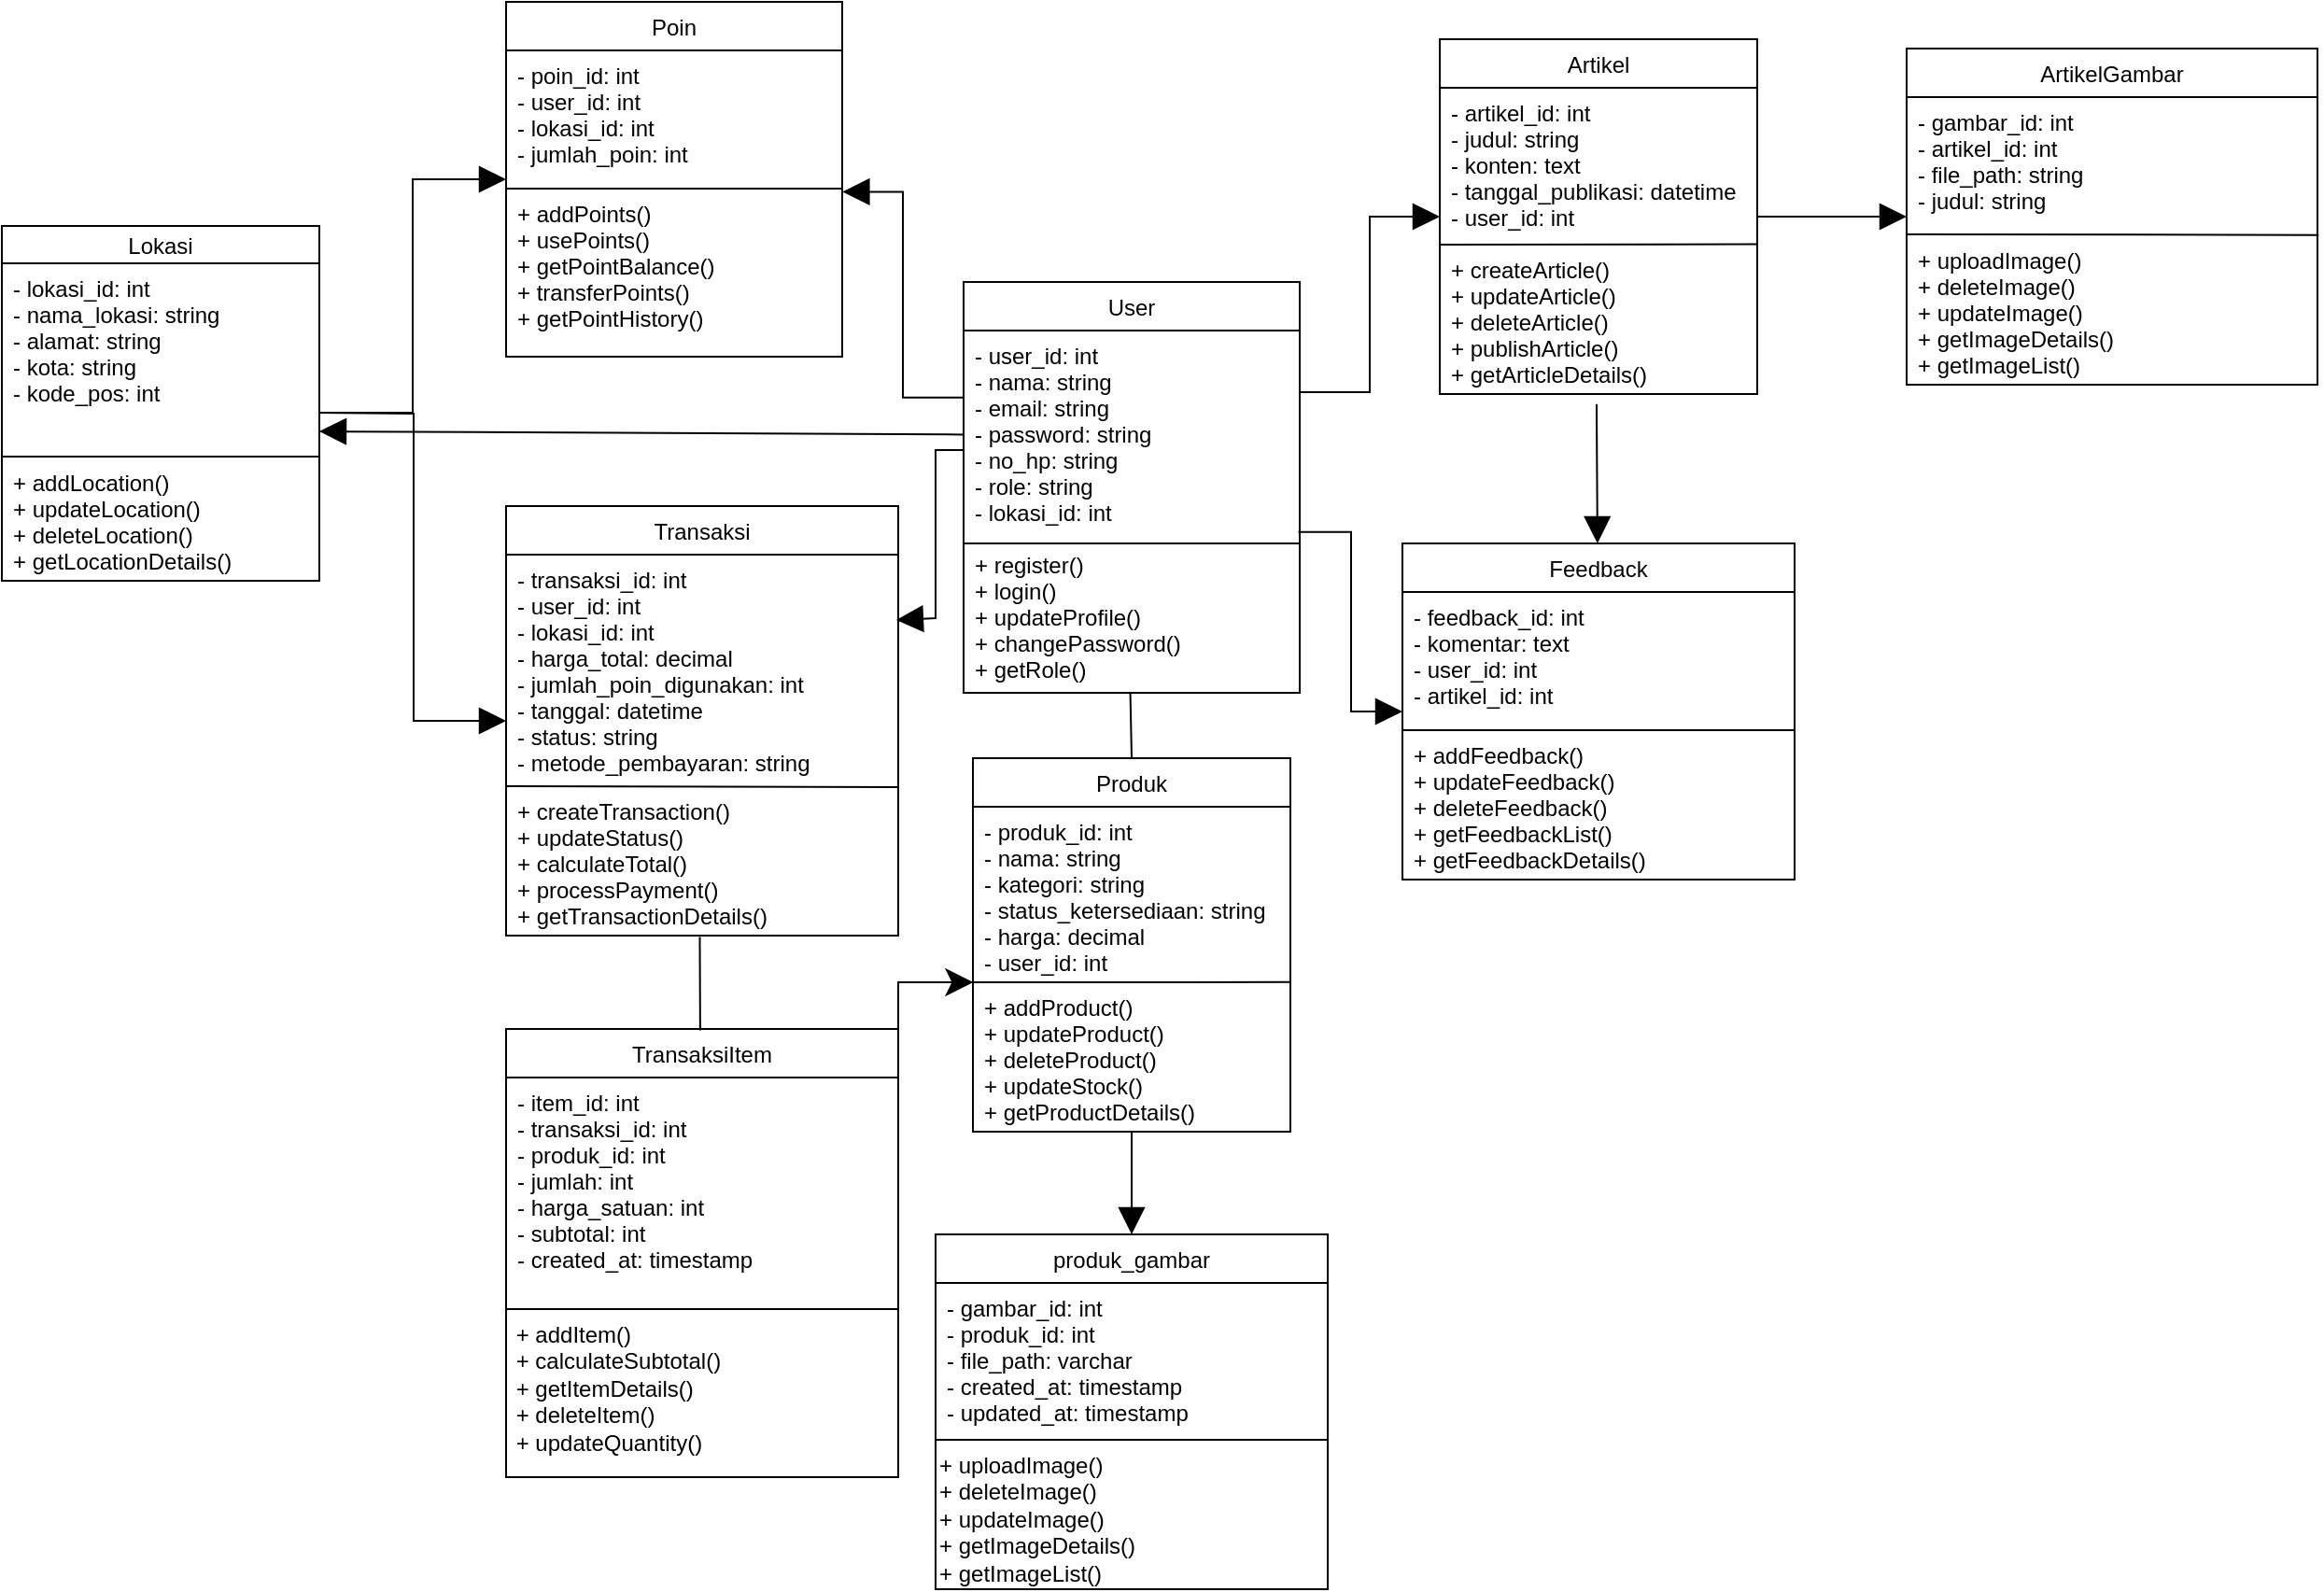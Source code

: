 <mxfile>
  <diagram id="EcoZense_Class_Diagram" name="EcoZense Class Diagram">
    <mxGraphModel dx="1459" dy="1494" grid="1" gridSize="10" guides="1" tooltips="1" connect="1" arrows="1" fold="1" page="1" pageScale="1" pageWidth="827" pageHeight="1169" math="0" shadow="0">
      <root>
        <mxCell id="0" />
        <mxCell id="1" parent="0" />
        <mxCell id="Lokasi" value="Lokasi" style="swimlane;fontStyle=0;childLayout=stackLayout;horizontal=1;startSize=20;horizontalStack=0;resizeParent=1;resizeParentMax=0;resizeLast=0;collapsible=1;marginBottom=0;" parent="1" vertex="1">
          <mxGeometry x="-540" y="10" width="170" height="190" as="geometry" />
        </mxCell>
        <mxCell id="Lokasi_Attributes" value="- lokasi_id: int&#xa;- nama_lokasi: string&#xa;- alamat: string&#xa;- kota: string&#xa;- kode_pos: int" style="text;strokeColor=none;fillColor=none;align=left;verticalAlign=top;spacingLeft=4;spacingRight=4;overflow=hidden;rotatable=0;points=[[0,0.5],[1,0.5]];portConstraint=eastwest;" parent="Lokasi" vertex="1">
          <mxGeometry y="20" width="170" height="104" as="geometry" />
        </mxCell>
        <mxCell id="4" value="" style="endArrow=none;html=1;" edge="1" parent="Lokasi">
          <mxGeometry width="50" height="50" relative="1" as="geometry">
            <mxPoint y="123.52" as="sourcePoint" />
            <mxPoint x="170.34" y="123.52" as="targetPoint" />
          </mxGeometry>
        </mxCell>
        <mxCell id="Lokasi_Operations" value="+ addLocation() &#xa;+ updateLocation() &#xa;+ deleteLocation() &#xa;+ getLocationDetails()" style="text;strokeColor=none;fillColor=none;align=left;verticalAlign=top;spacingLeft=4;spacingRight=4;overflow=hidden;rotatable=0;points=[[0,0.5],[1,0.5]];portConstraint=eastwest;" parent="Lokasi" vertex="1">
          <mxGeometry y="124" width="170" height="66" as="geometry" />
        </mxCell>
        <mxCell id="Artikel" value="Artikel" style="swimlane;fontStyle=0;childLayout=stackLayout;horizontal=1;startSize=26;horizontalStack=0;resizeParent=1;resizeParentMax=0;resizeLast=0;collapsible=1;marginBottom=0;" parent="1" vertex="1">
          <mxGeometry x="230" y="-90" width="170" height="190" as="geometry" />
        </mxCell>
        <mxCell id="Artikel_Attributes" value="- artikel_id: int&#xa;- judul: string&#xa;- konten: text&#xa;- tanggal_publikasi: datetime&#xa;- user_id: int" style="text;strokeColor=none;fillColor=none;align=left;verticalAlign=top;spacingLeft=4;spacingRight=4;overflow=hidden;rotatable=0;points=[[0,0.5],[1,0.5]];portConstraint=eastwest;" parent="Artikel" vertex="1">
          <mxGeometry y="26" width="170" height="84" as="geometry" />
        </mxCell>
        <mxCell id="62" value="" style="endArrow=none;html=1;entryX=1.003;entryY=-0.003;entryDx=0;entryDy=0;entryPerimeter=0;" edge="1" parent="Artikel" target="Artikel_Operations">
          <mxGeometry width="50" height="50" relative="1" as="geometry">
            <mxPoint y="110" as="sourcePoint" />
            <mxPoint x="50" y="110" as="targetPoint" />
          </mxGeometry>
        </mxCell>
        <mxCell id="Artikel_Operations" value="+ createArticle() &#xa;+ updateArticle() &#xa;+ deleteArticle() &#xa;+ publishArticle() &#xa;+ getArticleDetails()" style="text;strokeColor=none;fillColor=none;align=left;verticalAlign=top;spacingLeft=4;spacingRight=4;overflow=hidden;rotatable=0;points=[[0,0.5],[1,0.5]];portConstraint=eastwest;" parent="Artikel" vertex="1">
          <mxGeometry y="110" width="170" height="80" as="geometry" />
        </mxCell>
        <mxCell id="76" style="edgeStyle=none;html=1;exitX=0.5;exitY=1;exitDx=0;exitDy=0;entryX=0.5;entryY=0;entryDx=0;entryDy=0;endArrow=block;endFill=1;endSize=12;" edge="1" parent="1" source="Produk" target="68">
          <mxGeometry relative="1" as="geometry" />
        </mxCell>
        <mxCell id="Produk" value="Produk" style="swimlane;fontStyle=0;childLayout=stackLayout;horizontal=1;startSize=26;horizontalStack=0;resizeParent=1;resizeParentMax=0;resizeLast=0;collapsible=1;marginBottom=0;" parent="1" vertex="1">
          <mxGeometry x="-20" y="295" width="170" height="200" as="geometry" />
        </mxCell>
        <mxCell id="Produk_Attributes" value="- produk_id: int&#xa;- nama: string&#xa;- kategori: string&#xa;- status_ketersediaan: string&#xa;- harga: decimal&#xa;- user_id: int" style="text;strokeColor=none;fillColor=none;align=left;verticalAlign=top;spacingLeft=4;spacingRight=4;overflow=hidden;rotatable=0;points=[[0,0.5],[1,0.5]];portConstraint=eastwest;" parent="Produk" vertex="1">
          <mxGeometry y="26" width="170" height="94" as="geometry" />
        </mxCell>
        <mxCell id="7" value="" style="endArrow=none;html=1;entryX=1;entryY=-0.001;entryDx=0;entryDy=0;entryPerimeter=0;" edge="1" parent="Produk" target="Produk_Operations">
          <mxGeometry width="50" height="50" relative="1" as="geometry">
            <mxPoint y="120" as="sourcePoint" />
            <mxPoint x="175" y="120" as="targetPoint" />
          </mxGeometry>
        </mxCell>
        <mxCell id="Produk_Operations" value="+ addProduct() &#xa;+ updateProduct() &#xa;+ deleteProduct() &#xa;+ updateStock() &#xa;+ getProductDetails()" style="text;strokeColor=none;fillColor=none;align=left;verticalAlign=top;spacingLeft=4;spacingRight=4;overflow=hidden;rotatable=0;points=[[0,0.5],[1,0.5]];portConstraint=eastwest;" parent="Produk" vertex="1">
          <mxGeometry y="120" width="170" height="80" as="geometry" />
        </mxCell>
        <mxCell id="Transaksi" value="Transaksi" style="swimlane;fontStyle=0;childLayout=stackLayout;horizontal=1;startSize=26;horizontalStack=0;resizeParent=1;resizeParentMax=0;resizeLast=0;collapsible=1;marginBottom=0;" parent="1" vertex="1">
          <mxGeometry x="-270" y="160" width="210" height="230" as="geometry" />
        </mxCell>
        <mxCell id="Transaksi_Attributes" value="- transaksi_id: int&#xa;- user_id: int&#xa;- lokasi_id: int&#xa;- harga_total: decimal&#xa;- jumlah_poin_digunakan: int&#xa;- tanggal: datetime&#xa;- status: string&#xa;- metode_pembayaran: string" style="text;strokeColor=none;fillColor=none;align=left;verticalAlign=top;spacingLeft=4;spacingRight=4;overflow=hidden;rotatable=0;points=[[0,0.5],[1,0.5]];portConstraint=eastwest;" parent="Transaksi" vertex="1">
          <mxGeometry y="26" width="210" height="124" as="geometry" />
        </mxCell>
        <mxCell id="5" value="" style="endArrow=none;html=1;entryX=1.002;entryY=1.004;entryDx=0;entryDy=0;entryPerimeter=0;" edge="1" parent="Transaksi" target="Transaksi_Attributes">
          <mxGeometry width="50" height="50" relative="1" as="geometry">
            <mxPoint x="-5.684e-14" y="150" as="sourcePoint" />
            <mxPoint x="170.34" y="150" as="targetPoint" />
          </mxGeometry>
        </mxCell>
        <mxCell id="Transaksi_Operations" value="+ createTransaction() &#xa;+ updateStatus() &#xa;+ calculateTotal()&#xa;+ processPayment()&#xa;+ getTransactionDetails()" style="text;strokeColor=none;fillColor=none;align=left;verticalAlign=top;spacingLeft=4;spacingRight=4;overflow=hidden;rotatable=0;points=[[0,0.5],[1,0.5]];portConstraint=eastwest;" parent="Transaksi" vertex="1">
          <mxGeometry y="150" width="210" height="80" as="geometry" />
        </mxCell>
        <mxCell id="Poin" value="Poin" style="swimlane;fontStyle=0;childLayout=stackLayout;horizontal=1;startSize=26;horizontalStack=0;resizeParent=1;resizeParentMax=0;resizeLast=0;collapsible=1;marginBottom=0;" parent="1" vertex="1">
          <mxGeometry x="-270" y="-110" width="180" height="190" as="geometry" />
        </mxCell>
        <mxCell id="Poin_Attributes" value="- poin_id: int&#xa;- user_id: int&#xa;- lokasi_id: int&#xa;- jumlah_poin: int" style="text;strokeColor=none;fillColor=none;align=left;verticalAlign=top;spacingLeft=4;spacingRight=4;overflow=hidden;rotatable=0;points=[[0,0.5],[1,0.5]];portConstraint=eastwest;" parent="Poin" vertex="1">
          <mxGeometry y="26" width="180" height="74" as="geometry" />
        </mxCell>
        <mxCell id="6" value="" style="endArrow=none;html=1;" edge="1" parent="Poin">
          <mxGeometry width="50" height="50" relative="1" as="geometry">
            <mxPoint y="100" as="sourcePoint" />
            <mxPoint x="180" y="100" as="targetPoint" />
          </mxGeometry>
        </mxCell>
        <mxCell id="Poin_Operations" value="+ addPoints() &#xa;+ usePoints() &#xa;+ getPointBalance()&#xa;+ transferPoints() &#xa;+ getPointHistory()" style="text;strokeColor=none;fillColor=none;align=left;verticalAlign=top;spacingLeft=4;spacingRight=4;overflow=hidden;rotatable=0;points=[[0,0.5],[1,0.5]];portConstraint=eastwest;" parent="Poin" vertex="1">
          <mxGeometry y="100" width="180" height="90" as="geometry" />
        </mxCell>
        <mxCell id="Feedback" value="Feedback" style="swimlane;fontStyle=0;childLayout=stackLayout;horizontal=1;startSize=26;horizontalStack=0;resizeParent=1;resizeParentMax=0;resizeLast=0;collapsible=1;marginBottom=0;" parent="1" vertex="1">
          <mxGeometry x="210" y="180" width="210" height="180" as="geometry" />
        </mxCell>
        <mxCell id="Feedback_Attributes" value="- feedback_id: int&#xa;- komentar: text&#xa;- user_id: int&#xa;- artikel_id: int" style="text;strokeColor=none;fillColor=none;align=left;verticalAlign=top;spacingLeft=4;spacingRight=4;overflow=hidden;rotatable=0;points=[[0,0.5],[1,0.5]];portConstraint=eastwest;" parent="Feedback" vertex="1">
          <mxGeometry y="26" width="210" height="74" as="geometry" />
        </mxCell>
        <mxCell id="65" value="" style="endArrow=none;html=1;" edge="1" parent="Feedback">
          <mxGeometry width="50" height="50" relative="1" as="geometry">
            <mxPoint y="100" as="sourcePoint" />
            <mxPoint x="210" y="100" as="targetPoint" />
          </mxGeometry>
        </mxCell>
        <mxCell id="Feedback_Operations" value="+ addFeedback() &#xa;+ updateFeedback() &#xa;+ deleteFeedback() &#xa;+ getFeedbackList()&#xa;+ getFeedbackDetails()" style="text;strokeColor=none;fillColor=none;align=left;verticalAlign=top;spacingLeft=4;spacingRight=4;overflow=hidden;rotatable=0;points=[[0,0.5],[1,0.5]];portConstraint=eastwest;" parent="Feedback" vertex="1">
          <mxGeometry y="100" width="210" height="80" as="geometry" />
        </mxCell>
        <mxCell id="ArtikelGambar" value="ArtikelGambar" style="swimlane;fontStyle=0;childLayout=stackLayout;horizontal=1;startSize=26;horizontalStack=0;resizeParent=1;resizeParentMax=0;resizeLast=0;collapsible=1;marginBottom=0;" parent="1" vertex="1">
          <mxGeometry x="480" y="-85" width="220" height="180" as="geometry" />
        </mxCell>
        <mxCell id="ArtikelGambar_Attributes" value="- gambar_id: int&#xa;- artikel_id: int&#xa;- file_path: string&#xa;- judul: string" style="text;strokeColor=none;fillColor=none;align=left;verticalAlign=top;spacingLeft=4;spacingRight=4;overflow=hidden;rotatable=0;points=[[0,0.5],[1,0.5]];portConstraint=eastwest;" parent="ArtikelGambar" vertex="1">
          <mxGeometry y="26" width="220" height="74" as="geometry" />
        </mxCell>
        <mxCell id="67" value="" style="endArrow=none;html=1;entryX=1.003;entryY=0.998;entryDx=0;entryDy=0;entryPerimeter=0;" edge="1" parent="ArtikelGambar" target="ArtikelGambar_Attributes">
          <mxGeometry width="50" height="50" relative="1" as="geometry">
            <mxPoint y="99.44" as="sourcePoint" />
            <mxPoint x="160" y="99.44" as="targetPoint" />
          </mxGeometry>
        </mxCell>
        <mxCell id="ArtikelGambar_Operations" value="+ uploadImage() &#xa;+ deleteImage() &#xa;+ updateImage() &#xa;+ getImageDetails()&#xa;+ getImageList()" style="text;strokeColor=none;fillColor=none;align=left;verticalAlign=top;spacingLeft=4;spacingRight=4;overflow=hidden;rotatable=0;points=[[0,0.5],[1,0.5]];portConstraint=eastwest;" parent="ArtikelGambar" vertex="1">
          <mxGeometry y="100" width="220" height="80" as="geometry" />
        </mxCell>
        <mxCell id="User_Lokasi" value="" style="endArrow=block;endFill=1;endSize=12;html=1;exitX=0.001;exitY=0.251;exitDx=0;exitDy=0;exitPerimeter=0;" parent="1" edge="1">
          <mxGeometry width="50" height="50" relative="1" as="geometry">
            <mxPoint x="-24.82" y="121.694" as="sourcePoint" />
            <mxPoint x="-370" y="120" as="targetPoint" />
            <Array as="points" />
          </mxGeometry>
        </mxCell>
        <mxCell id="User_Artikel" value="" style="endArrow=block;endFill=1;endSize=12;html=1;entryX=0;entryY=0.5;entryDx=0;entryDy=0;exitX=1.001;exitY=0.17;exitDx=0;exitDy=0;exitPerimeter=0;rounded=0;edgeStyle=orthogonalEdgeStyle;" parent="1" source="58" target="Artikel" edge="1">
          <mxGeometry width="50" height="50" relative="1" as="geometry">
            <mxPoint x="160" y="100" as="sourcePoint" />
            <mxPoint x="440" y="130" as="targetPoint" />
          </mxGeometry>
        </mxCell>
        <mxCell id="User_Transaksi" value="" style="endArrow=block;endFill=1;endSize=12;html=1;rounded=0;curved=0;entryX=0.995;entryY=0.282;entryDx=0;entryDy=0;entryPerimeter=0;exitX=0.001;exitY=0.33;exitDx=0;exitDy=0;exitPerimeter=0;" parent="1" target="Transaksi_Attributes" edge="1" source="58">
          <mxGeometry width="50" height="50" relative="1" as="geometry">
            <mxPoint x="-30" y="160" as="sourcePoint" />
            <mxPoint x="-40" y="240" as="targetPoint" />
            <Array as="points">
              <mxPoint x="-30" y="130" />
              <mxPoint x="-40" y="130" />
              <mxPoint x="-40" y="220" />
            </Array>
          </mxGeometry>
        </mxCell>
        <mxCell id="User_Poin" value="" style="endArrow=block;endFill=1;endSize=12;html=1;exitX=0;exitY=0.185;exitDx=0;exitDy=0;entryX=1.001;entryY=0.019;entryDx=0;entryDy=0;exitPerimeter=0;entryPerimeter=0;rounded=0;edgeStyle=orthogonalEdgeStyle;" parent="1" source="58" target="Poin_Operations" edge="1">
          <mxGeometry width="50" height="50" relative="1" as="geometry">
            <mxPoint x="-19.52" y="111.9" as="sourcePoint" />
            <mxPoint x="440" y="290" as="targetPoint" />
          </mxGeometry>
        </mxCell>
        <mxCell id="User_Feedback" value="" style="endArrow=block;endFill=1;endSize=12;html=1;exitX=0.996;exitY=0.556;exitDx=0;exitDy=0;entryX=0;entryY=0.5;entryDx=0;entryDy=0;exitPerimeter=0;edgeStyle=orthogonalEdgeStyle;rounded=0;curved=0;" parent="1" source="58" target="Feedback" edge="1">
          <mxGeometry width="50" height="50" relative="1" as="geometry">
            <mxPoint x="140" y="130" as="sourcePoint" />
            <mxPoint x="40" y="450" as="targetPoint" />
          </mxGeometry>
        </mxCell>
        <mxCell id="Artikel_Feedback" value="" style="endArrow=block;endFill=1;endSize=12;html=1;exitX=0.494;exitY=1.068;exitDx=0;exitDy=0;exitPerimeter=0;" parent="1" source="Artikel_Operations" target="Feedback" edge="1">
          <mxGeometry width="50" height="50" relative="1" as="geometry">
            <mxPoint x="630" y="130" as="sourcePoint" />
            <mxPoint x="70" y="450" as="targetPoint" />
          </mxGeometry>
        </mxCell>
        <mxCell id="Artikel_ArtikelGambar" value="" style="endArrow=block;endFill=1;endSize=12;html=1;exitX=1;exitY=0.5;exitDx=0;exitDy=0;entryX=0;entryY=0.5;entryDx=0;entryDy=0;" parent="1" source="Artikel" target="ArtikelGambar" edge="1">
          <mxGeometry width="50" height="50" relative="1" as="geometry">
            <mxPoint x="630" y="130" as="sourcePoint" />
            <mxPoint x="270" y="450" as="targetPoint" />
          </mxGeometry>
        </mxCell>
        <mxCell id="Lokasi_Transaksi" value="" style="endArrow=block;endFill=1;endSize=12;html=1;entryX=0;entryY=0.5;entryDx=0;entryDy=0;edgeStyle=orthogonalEdgeStyle;rounded=0;curved=0;" parent="1" target="Transaksi" edge="1">
          <mxGeometry width="50" height="50" relative="1" as="geometry">
            <mxPoint x="-370" y="110" as="sourcePoint" />
            <mxPoint x="240" y="290" as="targetPoint" />
          </mxGeometry>
        </mxCell>
        <mxCell id="Lokasi_Poin" value="" style="endArrow=block;endFill=1;endSize=12;html=1;entryX=0;entryY=0.5;entryDx=0;entryDy=0;edgeStyle=elbowEdgeStyle;rounded=0;curved=0;" parent="1" target="Poin" edge="1">
          <mxGeometry width="50" height="50" relative="1" as="geometry">
            <mxPoint x="-370" y="110" as="sourcePoint" />
            <mxPoint x="440" y="290" as="targetPoint" />
          </mxGeometry>
        </mxCell>
        <mxCell id="57" value="User" style="swimlane;fontStyle=0;childLayout=stackLayout;horizontal=1;startSize=26;horizontalStack=0;resizeParent=1;resizeParentMax=0;resizeLast=0;collapsible=1;marginBottom=0;" vertex="1" parent="1">
          <mxGeometry x="-25" y="40" width="180" height="220" as="geometry" />
        </mxCell>
        <mxCell id="58" value="- user_id: int&#xa;- nama: string&#xa;- email: string&#xa;- password: string&#xa;- no_hp: string&#xa;- role: string&#xa;- lokasi_id: int&#xa;&#xa;+ register() &#xa;+ login()&#xa;+ updateProfile() &#xa;+ changePassword() &#xa;+ getRole()" style="text;strokeColor=none;fillColor=none;align=left;verticalAlign=top;spacingLeft=4;spacingRight=4;overflow=hidden;rotatable=0;points=[[0,0.5],[1,0.5]];portConstraint=eastwest;" vertex="1" parent="57">
          <mxGeometry y="26" width="180" height="194" as="geometry" />
        </mxCell>
        <mxCell id="61" value="" style="endArrow=none;html=1;" edge="1" parent="1">
          <mxGeometry width="50" height="50" relative="1" as="geometry">
            <mxPoint x="-25" y="180" as="sourcePoint" />
            <mxPoint x="155" y="180" as="targetPoint" />
          </mxGeometry>
        </mxCell>
        <mxCell id="68" value="produk_gambar" style="swimlane;fontStyle=0;childLayout=stackLayout;horizontal=1;startSize=26;horizontalStack=0;resizeParent=1;resizeParentMax=0;resizeLast=0;collapsible=1;marginBottom=0;" vertex="1" parent="1">
          <mxGeometry x="-40" y="550" width="210" height="190" as="geometry" />
        </mxCell>
        <mxCell id="73" value="" style="endArrow=none;html=1;" edge="1" parent="68">
          <mxGeometry width="50" height="50" relative="1" as="geometry">
            <mxPoint y="110" as="sourcePoint" />
            <mxPoint x="210" y="110" as="targetPoint" />
          </mxGeometry>
        </mxCell>
        <mxCell id="69" value="- gambar_id: int&#xa;- produk_id: int&#xa;- file_path: varchar&#xa;- created_at: timestamp&#xa;- updated_at: timestamp" style="text;strokeColor=none;fillColor=none;align=left;verticalAlign=top;spacingLeft=4;spacingRight=4;overflow=hidden;rotatable=0;points=[[0,0.5],[1,0.5]];portConstraint=eastwest;" vertex="1" parent="68">
          <mxGeometry y="26" width="210" height="84" as="geometry" />
        </mxCell>
        <mxCell id="72" value="+ uploadImage() &#xa;+ deleteImage() &#xa;+ updateImage() &#xa;+ getImageDetails()&#xa;+ getImageList()" style="text;whiteSpace=wrap;" vertex="1" parent="68">
          <mxGeometry y="110" width="210" height="80" as="geometry" />
        </mxCell>
        <mxCell id="79" style="edgeStyle=none;html=1;exitX=0.5;exitY=0;exitDx=0;exitDy=0;entryX=0.496;entryY=1.002;entryDx=0;entryDy=0;entryPerimeter=0;endArrow=none;endFill=0;" edge="1" parent="1" source="Produk" target="58">
          <mxGeometry relative="1" as="geometry" />
        </mxCell>
        <mxCell id="83" value="TransaksiItem" style="swimlane;fontStyle=0;childLayout=stackLayout;horizontal=1;startSize=26;horizontalStack=0;resizeParent=1;resizeParentMax=0;resizeLast=0;collapsible=1;marginBottom=0;" vertex="1" parent="1">
          <mxGeometry x="-270" y="440" width="210" height="240" as="geometry" />
        </mxCell>
        <mxCell id="85" value="- item_id: int&#xa;- transaksi_id: int&#xa;- produk_id: int&#xa;- jumlah: int&#xa;- harga_satuan: int&#xa;- subtotal: int&#xa;- created_at: timestamp&#xa;&#xa;" style="text;strokeColor=none;fillColor=none;align=left;verticalAlign=top;spacingLeft=4;spacingRight=4;overflow=hidden;rotatable=0;points=[[0,0.5],[1,0.5]];portConstraint=eastwest;" vertex="1" parent="83">
          <mxGeometry y="26" width="210" height="124" as="geometry" />
        </mxCell>
        <mxCell id="88" value="" style="endArrow=none;html=1;" edge="1" parent="83">
          <mxGeometry width="50" height="50" relative="1" as="geometry">
            <mxPoint y="150" as="sourcePoint" />
            <mxPoint x="210" y="150" as="targetPoint" />
          </mxGeometry>
        </mxCell>
        <mxCell id="87" value=" + addItem() &#xa; + calculateSubtotal()&#xa; + getItemDetails()&#xa; + deleteItem()&#xa; + updateQuantity()&#xa;&#xa;&#xa;" style="text;whiteSpace=wrap;" vertex="1" parent="83">
          <mxGeometry y="150" width="210" height="90" as="geometry" />
        </mxCell>
        <mxCell id="90" style="edgeStyle=none;html=1;exitX=0.495;exitY=0.003;exitDx=0;exitDy=0;entryX=0.494;entryY=1.009;entryDx=0;entryDy=0;entryPerimeter=0;exitPerimeter=0;endArrow=none;endFill=0;" edge="1" parent="1" source="83" target="Transaksi_Operations">
          <mxGeometry relative="1" as="geometry" />
        </mxCell>
        <mxCell id="93" style="edgeStyle=none;html=1;exitX=1;exitY=0;exitDx=0;exitDy=0;entryX=0.001;entryY=1;entryDx=0;entryDy=0;entryPerimeter=0;endArrow=classic;endFill=1;rounded=0;curved=0;endSize=12;" edge="1" parent="1" source="83" target="Produk_Attributes">
          <mxGeometry relative="1" as="geometry">
            <mxPoint x="-30" y="390" as="targetPoint" />
            <Array as="points">
              <mxPoint x="-60" y="415" />
            </Array>
          </mxGeometry>
        </mxCell>
      </root>
    </mxGraphModel>
  </diagram>
</mxfile>
